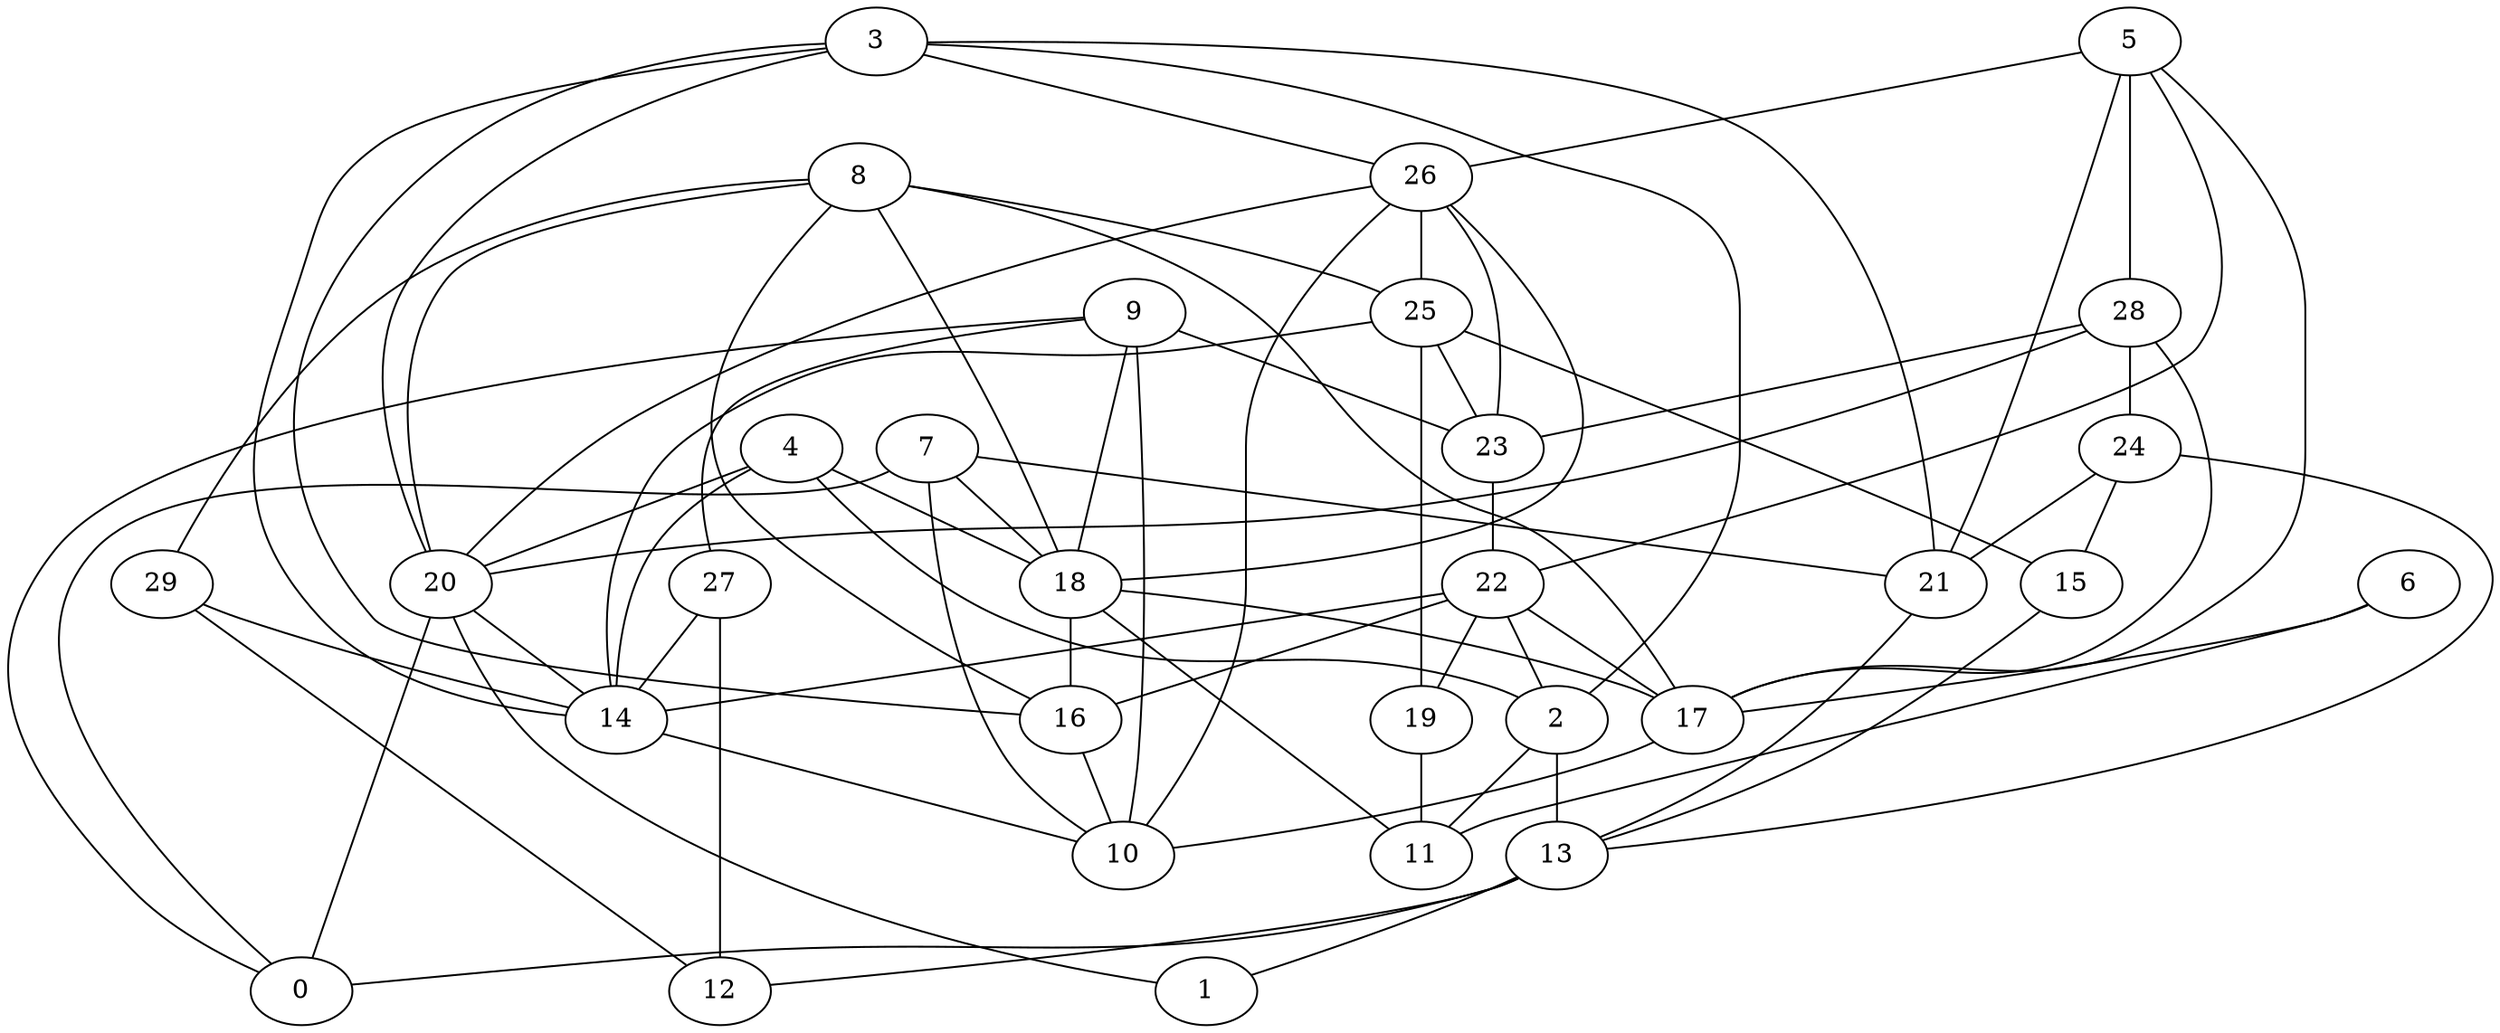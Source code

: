 digraph GG_graph {

subgraph G_graph {
edge [color = black]
"20" -> "1" [dir = none]
"13" -> "12" [dir = none]
"15" -> "13" [dir = none]
"22" -> "19" [dir = none]
"22" -> "2" [dir = none]
"22" -> "17" [dir = none]
"9" -> "27" [dir = none]
"9" -> "18" [dir = none]
"21" -> "13" [dir = none]
"28" -> "23" [dir = none]
"7" -> "0" [dir = none]
"7" -> "10" [dir = none]
"18" -> "17" [dir = none]
"26" -> "10" [dir = none]
"26" -> "23" [dir = none]
"26" -> "20" [dir = none]
"26" -> "18" [dir = none]
"5" -> "17" [dir = none]
"4" -> "14" [dir = none]
"4" -> "20" [dir = none]
"8" -> "29" [dir = none]
"8" -> "25" [dir = none]
"8" -> "18" [dir = none]
"2" -> "13" [dir = none]
"6" -> "11" [dir = none]
"6" -> "17" [dir = none]
"3" -> "16" [dir = none]
"3" -> "20" [dir = none]
"24" -> "21" [dir = none]
"4" -> "2" [dir = none]
"27" -> "14" [dir = none]
"22" -> "14" [dir = none]
"28" -> "20" [dir = none]
"24" -> "15" [dir = none]
"25" -> "14" [dir = none]
"5" -> "21" [dir = none]
"25" -> "23" [dir = none]
"20" -> "14" [dir = none]
"2" -> "11" [dir = none]
"5" -> "22" [dir = none]
"8" -> "17" [dir = none]
"29" -> "12" [dir = none]
"9" -> "10" [dir = none]
"22" -> "16" [dir = none]
"28" -> "24" [dir = none]
"5" -> "26" [dir = none]
"8" -> "16" [dir = none]
"3" -> "2" [dir = none]
"8" -> "20" [dir = none]
"25" -> "19" [dir = none]
"4" -> "18" [dir = none]
"3" -> "21" [dir = none]
"20" -> "0" [dir = none]
"17" -> "10" [dir = none]
"13" -> "1" [dir = none]
"13" -> "0" [dir = none]
"7" -> "21" [dir = none]
"9" -> "0" [dir = none]
"26" -> "25" [dir = none]
"7" -> "18" [dir = none]
"9" -> "23" [dir = none]
"18" -> "16" [dir = none]
"29" -> "14" [dir = none]
"16" -> "10" [dir = none]
"24" -> "13" [dir = none]
"3" -> "14" [dir = none]
"23" -> "22" [dir = none]
"28" -> "17" [dir = none]
"5" -> "28" [dir = none]
"25" -> "15" [dir = none]
"14" -> "10" [dir = none]
"3" -> "26" [dir = none]
"27" -> "12" [dir = none]
"18" -> "11" [dir = none]
"19" -> "11" [dir = none]
}

}
